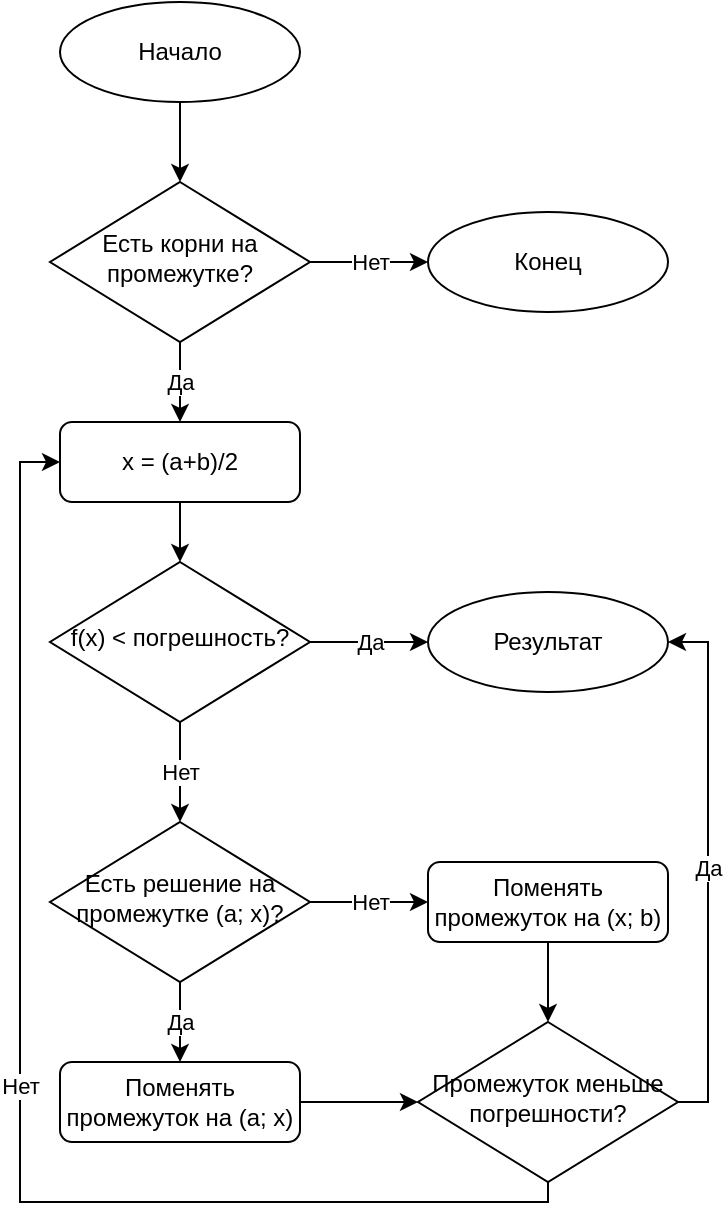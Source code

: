 <mxfile version="23.1.5" type="device">
  <diagram id="C5RBs43oDa-KdzZeNtuy" name="Page-1">
    <mxGraphModel dx="989" dy="570" grid="1" gridSize="10" guides="1" tooltips="1" connect="1" arrows="1" fold="1" page="1" pageScale="1" pageWidth="827" pageHeight="1169" math="0" shadow="0">
      <root>
        <mxCell id="WIyWlLk6GJQsqaUBKTNV-0" />
        <mxCell id="WIyWlLk6GJQsqaUBKTNV-1" parent="WIyWlLk6GJQsqaUBKTNV-0" />
        <mxCell id="OEn_OylxVQoGn8vpEVn8-4" value="Нет" style="edgeStyle=orthogonalEdgeStyle;rounded=0;orthogonalLoop=1;jettySize=auto;html=1;entryX=0;entryY=0.5;entryDx=0;entryDy=0;" edge="1" parent="WIyWlLk6GJQsqaUBKTNV-1" source="WIyWlLk6GJQsqaUBKTNV-6" target="OEn_OylxVQoGn8vpEVn8-2">
          <mxGeometry relative="1" as="geometry" />
        </mxCell>
        <mxCell id="OEn_OylxVQoGn8vpEVn8-6" value="Да" style="edgeStyle=orthogonalEdgeStyle;rounded=0;orthogonalLoop=1;jettySize=auto;html=1;entryX=0.5;entryY=0;entryDx=0;entryDy=0;" edge="1" parent="WIyWlLk6GJQsqaUBKTNV-1" source="WIyWlLk6GJQsqaUBKTNV-6" target="OEn_OylxVQoGn8vpEVn8-1">
          <mxGeometry relative="1" as="geometry" />
        </mxCell>
        <mxCell id="WIyWlLk6GJQsqaUBKTNV-6" value="Есть корни на промежутке?" style="rhombus;whiteSpace=wrap;html=1;shadow=0;fontFamily=Helvetica;fontSize=12;align=center;strokeWidth=1;spacing=6;spacingTop=-4;" parent="WIyWlLk6GJQsqaUBKTNV-1" vertex="1">
          <mxGeometry x="165" y="120" width="130" height="80" as="geometry" />
        </mxCell>
        <mxCell id="OEn_OylxVQoGn8vpEVn8-3" style="edgeStyle=orthogonalEdgeStyle;rounded=0;orthogonalLoop=1;jettySize=auto;html=1;" edge="1" parent="WIyWlLk6GJQsqaUBKTNV-1" source="OEn_OylxVQoGn8vpEVn8-0" target="WIyWlLk6GJQsqaUBKTNV-6">
          <mxGeometry relative="1" as="geometry" />
        </mxCell>
        <mxCell id="OEn_OylxVQoGn8vpEVn8-0" value="Начало" style="ellipse;whiteSpace=wrap;html=1;" vertex="1" parent="WIyWlLk6GJQsqaUBKTNV-1">
          <mxGeometry x="170" y="30" width="120" height="50" as="geometry" />
        </mxCell>
        <mxCell id="OEn_OylxVQoGn8vpEVn8-8" style="edgeStyle=orthogonalEdgeStyle;rounded=0;orthogonalLoop=1;jettySize=auto;html=1;entryX=0.5;entryY=0;entryDx=0;entryDy=0;" edge="1" parent="WIyWlLk6GJQsqaUBKTNV-1" source="OEn_OylxVQoGn8vpEVn8-1" target="OEn_OylxVQoGn8vpEVn8-7">
          <mxGeometry relative="1" as="geometry" />
        </mxCell>
        <mxCell id="OEn_OylxVQoGn8vpEVn8-1" value="x = (a+b)/2" style="rounded=1;whiteSpace=wrap;html=1;fontSize=12;glass=0;strokeWidth=1;shadow=0;" vertex="1" parent="WIyWlLk6GJQsqaUBKTNV-1">
          <mxGeometry x="170" y="240" width="120" height="40" as="geometry" />
        </mxCell>
        <mxCell id="OEn_OylxVQoGn8vpEVn8-2" value="Конец" style="ellipse;whiteSpace=wrap;html=1;" vertex="1" parent="WIyWlLk6GJQsqaUBKTNV-1">
          <mxGeometry x="354" y="135" width="120" height="50" as="geometry" />
        </mxCell>
        <mxCell id="OEn_OylxVQoGn8vpEVn8-11" value="Да" style="edgeStyle=orthogonalEdgeStyle;rounded=0;orthogonalLoop=1;jettySize=auto;html=1;entryX=0;entryY=0.5;entryDx=0;entryDy=0;" edge="1" parent="WIyWlLk6GJQsqaUBKTNV-1" source="OEn_OylxVQoGn8vpEVn8-7" target="OEn_OylxVQoGn8vpEVn8-10">
          <mxGeometry relative="1" as="geometry" />
        </mxCell>
        <mxCell id="OEn_OylxVQoGn8vpEVn8-13" value="Нет" style="edgeStyle=orthogonalEdgeStyle;rounded=0;orthogonalLoop=1;jettySize=auto;html=1;entryX=0.5;entryY=0;entryDx=0;entryDy=0;" edge="1" parent="WIyWlLk6GJQsqaUBKTNV-1" source="OEn_OylxVQoGn8vpEVn8-7" target="OEn_OylxVQoGn8vpEVn8-12">
          <mxGeometry relative="1" as="geometry" />
        </mxCell>
        <mxCell id="OEn_OylxVQoGn8vpEVn8-7" value="f(x) &amp;lt; погрешность?" style="rhombus;whiteSpace=wrap;html=1;shadow=0;fontFamily=Helvetica;fontSize=12;align=center;strokeWidth=1;spacing=6;spacingTop=-4;" vertex="1" parent="WIyWlLk6GJQsqaUBKTNV-1">
          <mxGeometry x="165" y="310" width="130" height="80" as="geometry" />
        </mxCell>
        <mxCell id="OEn_OylxVQoGn8vpEVn8-10" value="Результат" style="ellipse;whiteSpace=wrap;html=1;" vertex="1" parent="WIyWlLk6GJQsqaUBKTNV-1">
          <mxGeometry x="354" y="325" width="120" height="50" as="geometry" />
        </mxCell>
        <mxCell id="OEn_OylxVQoGn8vpEVn8-19" value="Нет" style="edgeStyle=orthogonalEdgeStyle;rounded=0;orthogonalLoop=1;jettySize=auto;html=1;" edge="1" parent="WIyWlLk6GJQsqaUBKTNV-1" source="OEn_OylxVQoGn8vpEVn8-12" target="OEn_OylxVQoGn8vpEVn8-18">
          <mxGeometry relative="1" as="geometry" />
        </mxCell>
        <mxCell id="OEn_OylxVQoGn8vpEVn8-20" value="Да" style="edgeStyle=orthogonalEdgeStyle;rounded=0;orthogonalLoop=1;jettySize=auto;html=1;entryX=0.5;entryY=0;entryDx=0;entryDy=0;" edge="1" parent="WIyWlLk6GJQsqaUBKTNV-1" source="OEn_OylxVQoGn8vpEVn8-12" target="OEn_OylxVQoGn8vpEVn8-15">
          <mxGeometry relative="1" as="geometry" />
        </mxCell>
        <mxCell id="OEn_OylxVQoGn8vpEVn8-12" value="Есть решение на промежутке (a; x)?" style="rhombus;whiteSpace=wrap;html=1;shadow=0;fontFamily=Helvetica;fontSize=12;align=center;strokeWidth=1;spacing=6;spacingTop=-4;" vertex="1" parent="WIyWlLk6GJQsqaUBKTNV-1">
          <mxGeometry x="165" y="440" width="130" height="80" as="geometry" />
        </mxCell>
        <mxCell id="OEn_OylxVQoGn8vpEVn8-25" style="edgeStyle=orthogonalEdgeStyle;rounded=0;orthogonalLoop=1;jettySize=auto;html=1;entryX=0;entryY=0.5;entryDx=0;entryDy=0;" edge="1" parent="WIyWlLk6GJQsqaUBKTNV-1" source="OEn_OylxVQoGn8vpEVn8-15" target="OEn_OylxVQoGn8vpEVn8-22">
          <mxGeometry relative="1" as="geometry" />
        </mxCell>
        <mxCell id="OEn_OylxVQoGn8vpEVn8-15" value="Поменять промежуток на (a; x)" style="rounded=1;whiteSpace=wrap;html=1;fontSize=12;glass=0;strokeWidth=1;shadow=0;" vertex="1" parent="WIyWlLk6GJQsqaUBKTNV-1">
          <mxGeometry x="170" y="560" width="120" height="40" as="geometry" />
        </mxCell>
        <mxCell id="OEn_OylxVQoGn8vpEVn8-24" style="edgeStyle=orthogonalEdgeStyle;rounded=0;orthogonalLoop=1;jettySize=auto;html=1;entryX=0.5;entryY=0;entryDx=0;entryDy=0;" edge="1" parent="WIyWlLk6GJQsqaUBKTNV-1" source="OEn_OylxVQoGn8vpEVn8-18" target="OEn_OylxVQoGn8vpEVn8-22">
          <mxGeometry relative="1" as="geometry" />
        </mxCell>
        <mxCell id="OEn_OylxVQoGn8vpEVn8-18" value="Поменять промежуток на (x; b)" style="rounded=1;whiteSpace=wrap;html=1;fontSize=12;glass=0;strokeWidth=1;shadow=0;" vertex="1" parent="WIyWlLk6GJQsqaUBKTNV-1">
          <mxGeometry x="354" y="460" width="120" height="40" as="geometry" />
        </mxCell>
        <mxCell id="OEn_OylxVQoGn8vpEVn8-23" value="Да" style="edgeStyle=orthogonalEdgeStyle;rounded=0;orthogonalLoop=1;jettySize=auto;html=1;entryX=1;entryY=0.5;entryDx=0;entryDy=0;" edge="1" parent="WIyWlLk6GJQsqaUBKTNV-1" source="OEn_OylxVQoGn8vpEVn8-22" target="OEn_OylxVQoGn8vpEVn8-10">
          <mxGeometry relative="1" as="geometry">
            <Array as="points">
              <mxPoint x="494" y="580" />
              <mxPoint x="494" y="350" />
            </Array>
          </mxGeometry>
        </mxCell>
        <mxCell id="OEn_OylxVQoGn8vpEVn8-26" value="Нет" style="edgeStyle=orthogonalEdgeStyle;rounded=0;orthogonalLoop=1;jettySize=auto;html=1;entryX=0;entryY=0.5;entryDx=0;entryDy=0;" edge="1" parent="WIyWlLk6GJQsqaUBKTNV-1" source="OEn_OylxVQoGn8vpEVn8-22" target="OEn_OylxVQoGn8vpEVn8-1">
          <mxGeometry relative="1" as="geometry">
            <Array as="points">
              <mxPoint x="414" y="630" />
              <mxPoint x="150" y="630" />
              <mxPoint x="150" y="260" />
            </Array>
          </mxGeometry>
        </mxCell>
        <mxCell id="OEn_OylxVQoGn8vpEVn8-22" value="Промежуток меньше погрешности?" style="rhombus;whiteSpace=wrap;html=1;shadow=0;fontFamily=Helvetica;fontSize=12;align=center;strokeWidth=1;spacing=6;spacingTop=-4;" vertex="1" parent="WIyWlLk6GJQsqaUBKTNV-1">
          <mxGeometry x="349" y="540" width="130" height="80" as="geometry" />
        </mxCell>
      </root>
    </mxGraphModel>
  </diagram>
</mxfile>
